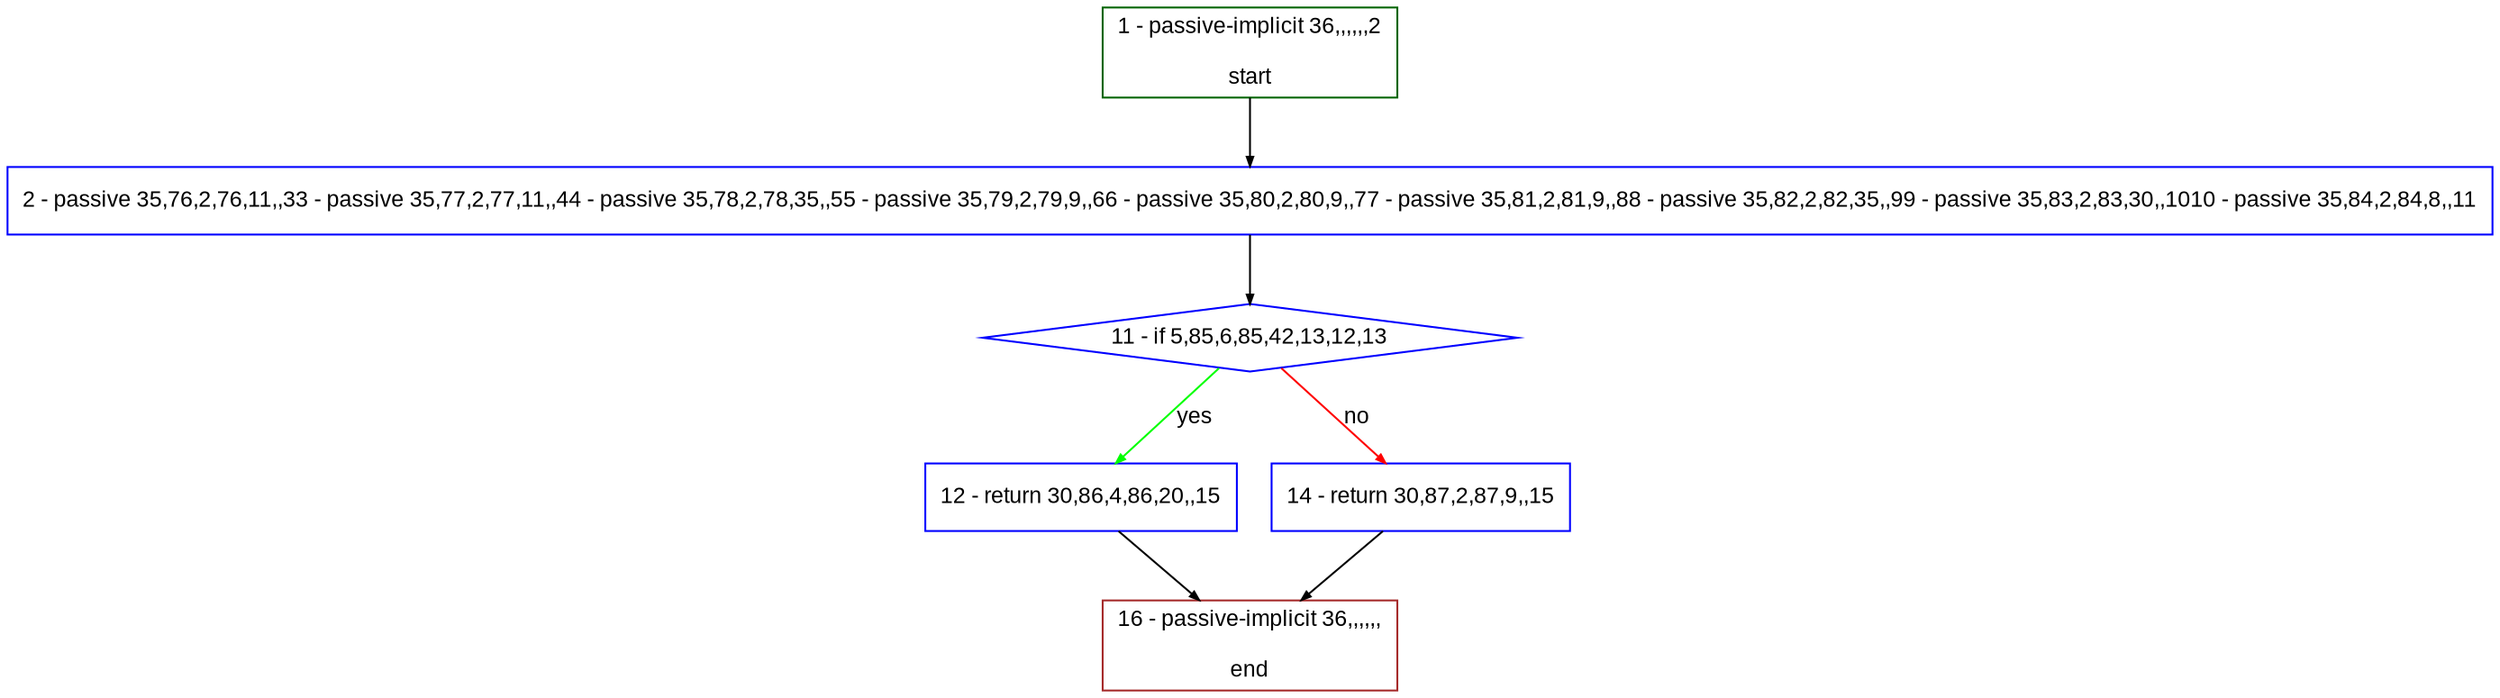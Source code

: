 digraph "" {
  graph [bgcolor="white", fillcolor="#FFFFCC", pack="true", packmode="clust", fontname="Arial", label="", fontsize="12", compound="true", style="rounded,filled"];
  node [node_initialized="no", fillcolor="white", fontname="Arial", label="", color="grey", fontsize="12", fixedsize="false", compound="true", shape="rectangle", style="filled"];
  edge [arrowtail="none", lhead="", fontcolor="black", fontname="Arial", label="", color="black", fontsize="12", arrowhead="normal", arrowsize="0.5", compound="true", ltail="", dir="forward"];
  __N1 [fillcolor="#ffffff", label="2 - passive 35,76,2,76,11,,33 - passive 35,77,2,77,11,,44 - passive 35,78,2,78,35,,55 - passive 35,79,2,79,9,,66 - passive 35,80,2,80,9,,77 - passive 35,81,2,81,9,,88 - passive 35,82,2,82,35,,99 - passive 35,83,2,83,30,,1010 - passive 35,84,2,84,8,,11", color="#0000ff", shape="box", style="filled"];
  __N2 [fillcolor="#ffffff", label="1 - passive-implicit 36,,,,,,2\n\nstart", color="#006400", shape="box", style="filled"];
  __N3 [fillcolor="#ffffff", label="11 - if 5,85,6,85,42,13,12,13", color="#0000ff", shape="diamond", style="filled"];
  __N4 [fillcolor="#ffffff", label="12 - return 30,86,4,86,20,,15", color="#0000ff", shape="box", style="filled"];
  __N5 [fillcolor="#ffffff", label="14 - return 30,87,2,87,9,,15", color="#0000ff", shape="box", style="filled"];
  __N6 [fillcolor="#ffffff", label="16 - passive-implicit 36,,,,,,\n\nend", color="#a52a2a", shape="box", style="filled"];
  __N2 -> __N1 [arrowtail="none", color="#000000", label="", arrowhead="normal", dir="forward"];
  __N1 -> __N3 [arrowtail="none", color="#000000", label="", arrowhead="normal", dir="forward"];
  __N3 -> __N4 [arrowtail="none", color="#00ff00", label="yes", arrowhead="normal", dir="forward"];
  __N3 -> __N5 [arrowtail="none", color="#ff0000", label="no", arrowhead="normal", dir="forward"];
  __N4 -> __N6 [arrowtail="none", color="#000000", label="", arrowhead="normal", dir="forward"];
  __N5 -> __N6 [arrowtail="none", color="#000000", label="", arrowhead="normal", dir="forward"];
}
